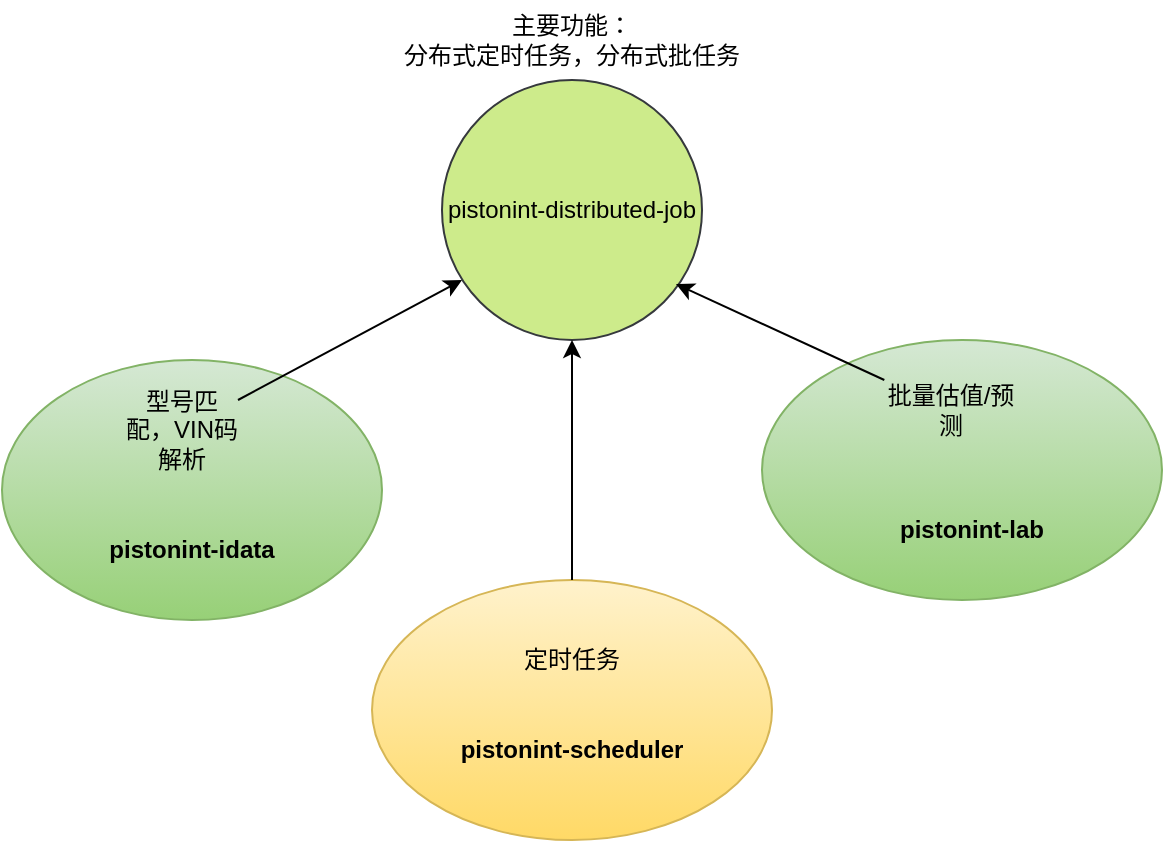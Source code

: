 <mxfile version="14.8.0" type="github">
  <diagram id="tMOxbGEtEHnBQ5ZtBLQh" name="Page-1">
    <mxGraphModel dx="1368" dy="768" grid="1" gridSize="10" guides="1" tooltips="1" connect="1" arrows="1" fold="1" page="1" pageScale="1" pageWidth="827" pageHeight="1169" math="0" shadow="0">
      <root>
        <mxCell id="0" />
        <mxCell id="1" parent="0" />
        <mxCell id="BV0kLDYLrF3I5he7kPI8-1" value="" style="ellipse;whiteSpace=wrap;html=1;fillColor=#d5e8d4;strokeColor=#82b366;gradientColor=#97d077;" vertex="1" parent="1">
          <mxGeometry x="150" y="280" width="190" height="130" as="geometry" />
        </mxCell>
        <mxCell id="BV0kLDYLrF3I5he7kPI8-2" value="pistonint-distributed-job" style="ellipse;whiteSpace=wrap;html=1;aspect=fixed;fillColor=#cdeb8b;strokeColor=#36393d;" vertex="1" parent="1">
          <mxGeometry x="370" y="140" width="130" height="130" as="geometry" />
        </mxCell>
        <mxCell id="BV0kLDYLrF3I5he7kPI8-3" value="型号匹配，VIN码解析" style="text;html=1;strokeColor=none;fillColor=none;align=center;verticalAlign=middle;whiteSpace=wrap;rounded=0;" vertex="1" parent="1">
          <mxGeometry x="210" y="300" width="60" height="30" as="geometry" />
        </mxCell>
        <mxCell id="BV0kLDYLrF3I5he7kPI8-7" value="" style="endArrow=classic;html=1;" edge="1" parent="1" source="BV0kLDYLrF3I5he7kPI8-3">
          <mxGeometry width="50" height="50" relative="1" as="geometry">
            <mxPoint x="250" y="340" as="sourcePoint" />
            <mxPoint x="380" y="240" as="targetPoint" />
            <Array as="points" />
          </mxGeometry>
        </mxCell>
        <mxCell id="BV0kLDYLrF3I5he7kPI8-8" value="&lt;b&gt;pistonint-idata&lt;/b&gt;" style="text;html=1;strokeColor=none;fillColor=none;align=center;verticalAlign=middle;whiteSpace=wrap;rounded=0;" vertex="1" parent="1">
          <mxGeometry x="190" y="370" width="110" height="10" as="geometry" />
        </mxCell>
        <mxCell id="BV0kLDYLrF3I5he7kPI8-9" value="" style="ellipse;whiteSpace=wrap;html=1;gradientColor=#97d077;fillColor=#d5e8d4;strokeColor=#82b366;" vertex="1" parent="1">
          <mxGeometry x="530" y="270" width="200" height="130" as="geometry" />
        </mxCell>
        <mxCell id="BV0kLDYLrF3I5he7kPI8-11" value="批量估值/预测" style="text;html=1;strokeColor=none;fillColor=none;align=center;verticalAlign=middle;whiteSpace=wrap;rounded=0;" vertex="1" parent="1">
          <mxGeometry x="587.5" y="290" width="72.5" height="30" as="geometry" />
        </mxCell>
        <mxCell id="BV0kLDYLrF3I5he7kPI8-12" value="" style="endArrow=classic;html=1;entryX=0.9;entryY=0.785;entryDx=0;entryDy=0;entryPerimeter=0;" edge="1" parent="1" source="BV0kLDYLrF3I5he7kPI8-11" target="BV0kLDYLrF3I5he7kPI8-2">
          <mxGeometry width="50" height="50" relative="1" as="geometry">
            <mxPoint x="430" y="320" as="sourcePoint" />
            <mxPoint x="390" y="250" as="targetPoint" />
            <Array as="points" />
          </mxGeometry>
        </mxCell>
        <mxCell id="BV0kLDYLrF3I5he7kPI8-14" value="主要功能：&lt;br&gt;分布式定时任务，分布式批任务" style="text;html=1;strokeColor=none;fillColor=none;align=center;verticalAlign=middle;whiteSpace=wrap;rounded=0;" vertex="1" parent="1">
          <mxGeometry x="321" y="100" width="228" height="40" as="geometry" />
        </mxCell>
        <mxCell id="BV0kLDYLrF3I5he7kPI8-15" value="" style="ellipse;whiteSpace=wrap;html=1;gradientColor=#ffd966;fillColor=#fff2cc;strokeColor=#d6b656;" vertex="1" parent="1">
          <mxGeometry x="335" y="390" width="200" height="130" as="geometry" />
        </mxCell>
        <mxCell id="BV0kLDYLrF3I5he7kPI8-10" value="&lt;b&gt;pistonint-scheduler&lt;/b&gt;" style="text;html=1;strokeColor=none;fillColor=none;align=center;verticalAlign=middle;whiteSpace=wrap;rounded=0;" vertex="1" parent="1">
          <mxGeometry x="370" y="470" width="130" height="10" as="geometry" />
        </mxCell>
        <mxCell id="BV0kLDYLrF3I5he7kPI8-18" value="&lt;b&gt;pistonint-lab&lt;/b&gt;" style="text;html=1;strokeColor=none;fillColor=none;align=center;verticalAlign=middle;whiteSpace=wrap;rounded=0;" vertex="1" parent="1">
          <mxGeometry x="580" y="360" width="110" height="10" as="geometry" />
        </mxCell>
        <mxCell id="BV0kLDYLrF3I5he7kPI8-19" value="定时任务" style="text;html=1;strokeColor=none;fillColor=none;align=center;verticalAlign=middle;whiteSpace=wrap;rounded=0;" vertex="1" parent="1">
          <mxGeometry x="405" y="420" width="60" height="20" as="geometry" />
        </mxCell>
        <mxCell id="BV0kLDYLrF3I5he7kPI8-20" value="" style="endArrow=classic;html=1;entryX=0.5;entryY=1;entryDx=0;entryDy=0;exitX=0.5;exitY=0;exitDx=0;exitDy=0;" edge="1" parent="1" source="BV0kLDYLrF3I5he7kPI8-15" target="BV0kLDYLrF3I5he7kPI8-2">
          <mxGeometry width="50" height="50" relative="1" as="geometry">
            <mxPoint x="430" y="360" as="sourcePoint" />
            <mxPoint x="480" y="310" as="targetPoint" />
          </mxGeometry>
        </mxCell>
      </root>
    </mxGraphModel>
  </diagram>
</mxfile>
